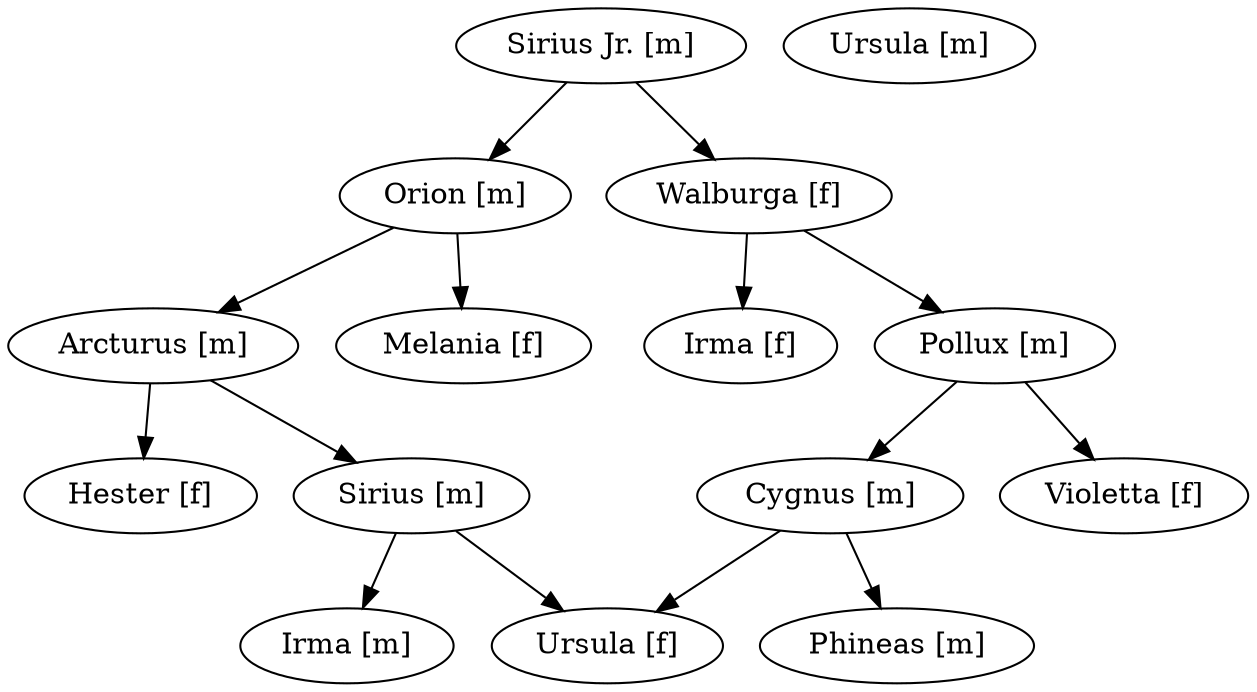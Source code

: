 digraph FamilyTree
{
  "Arcturus [m]" -> "Hester [f]";
  "Arcturus [m]" -> "Sirius [m]";
  "Cygnus [m]" -> "Ursula [f]";
  "Cygnus [m]" -> "Phineas [m]";
  "Hester [f]";
  "Irma [f]";
  "Melania [f]";
  "Orion [m]" -> "Melania [f]";
  "Orion [m]" -> "Arcturus [m]";
  "Phineas [m]";
  "Pollux [m]" -> "Violetta [f]";
  "Pollux [m]" -> "Cygnus [m]";
  "Sirius [m]" -> "Ursula [f]";
  "Sirius [m]" -> "Irma [m]";
  "Sirius Jr. [m]" -> "Walburga [f]";
  "Sirius Jr. [m]" -> "Orion [m]";
  "Ursula [f]";
  "Ursula [m]";
  "Violetta [f]";
  "Walburga [f]" -> "Irma [f]";
  "Walburga [f]" -> "Pollux [m]";
}